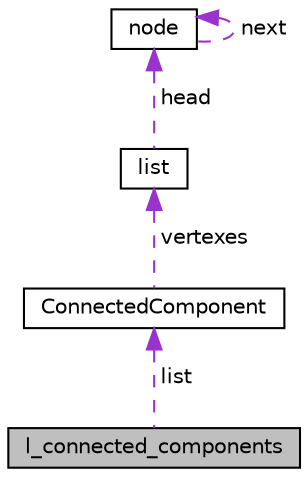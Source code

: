 digraph "l_connected_components"
{
 // LATEX_PDF_SIZE
  edge [fontname="Helvetica",fontsize="10",labelfontname="Helvetica",labelfontsize="10"];
  node [fontname="Helvetica",fontsize="10",shape=record];
  Node1 [label="l_connected_components",height=0.2,width=0.4,color="black", fillcolor="grey75", style="filled", fontcolor="black",tooltip="Estrutura da lista de componentes conexos."];
  Node2 -> Node1 [dir="back",color="darkorchid3",fontsize="10",style="dashed",label=" list" ,fontname="Helvetica"];
  Node2 [label="ConnectedComponent",height=0.2,width=0.4,color="black", fillcolor="white", style="filled",URL="$structConnectedComponent.html",tooltip="Estrutura de um componente conexo."];
  Node3 -> Node2 [dir="back",color="darkorchid3",fontsize="10",style="dashed",label=" vertexes" ,fontname="Helvetica"];
  Node3 [label="list",height=0.2,width=0.4,color="black", fillcolor="white", style="filled",URL="$structlist.html",tooltip="Estrutura da lista encadeada dinâmica."];
  Node4 -> Node3 [dir="back",color="darkorchid3",fontsize="10",style="dashed",label=" head" ,fontname="Helvetica"];
  Node4 [label="node",height=0.2,width=0.4,color="black", fillcolor="white", style="filled",URL="$structnode.html",tooltip="Estrutura de nó para navegação da lista dinâmica."];
  Node4 -> Node4 [dir="back",color="darkorchid3",fontsize="10",style="dashed",label=" next" ,fontname="Helvetica"];
}
